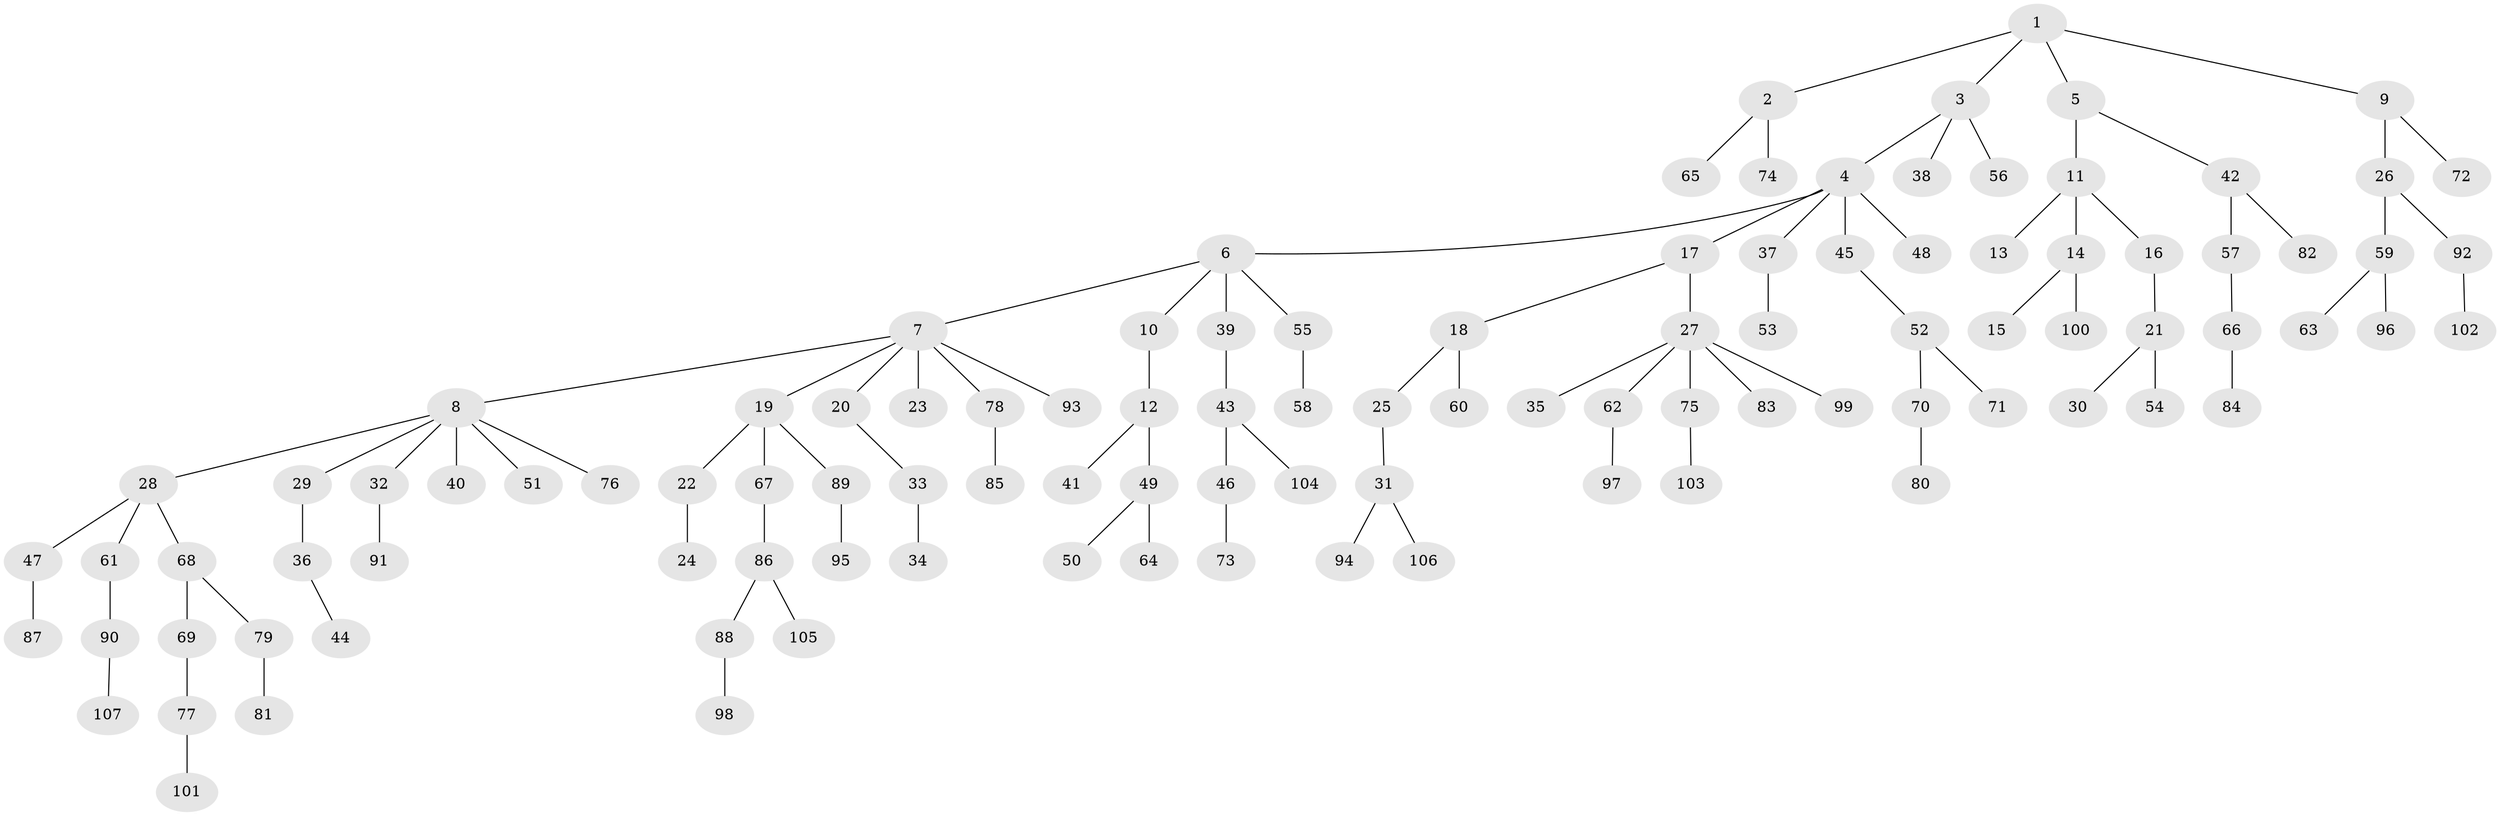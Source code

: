 // Generated by graph-tools (version 1.1) at 2025/50/03/09/25 03:50:22]
// undirected, 107 vertices, 106 edges
graph export_dot {
graph [start="1"]
  node [color=gray90,style=filled];
  1;
  2;
  3;
  4;
  5;
  6;
  7;
  8;
  9;
  10;
  11;
  12;
  13;
  14;
  15;
  16;
  17;
  18;
  19;
  20;
  21;
  22;
  23;
  24;
  25;
  26;
  27;
  28;
  29;
  30;
  31;
  32;
  33;
  34;
  35;
  36;
  37;
  38;
  39;
  40;
  41;
  42;
  43;
  44;
  45;
  46;
  47;
  48;
  49;
  50;
  51;
  52;
  53;
  54;
  55;
  56;
  57;
  58;
  59;
  60;
  61;
  62;
  63;
  64;
  65;
  66;
  67;
  68;
  69;
  70;
  71;
  72;
  73;
  74;
  75;
  76;
  77;
  78;
  79;
  80;
  81;
  82;
  83;
  84;
  85;
  86;
  87;
  88;
  89;
  90;
  91;
  92;
  93;
  94;
  95;
  96;
  97;
  98;
  99;
  100;
  101;
  102;
  103;
  104;
  105;
  106;
  107;
  1 -- 2;
  1 -- 3;
  1 -- 5;
  1 -- 9;
  2 -- 65;
  2 -- 74;
  3 -- 4;
  3 -- 38;
  3 -- 56;
  4 -- 6;
  4 -- 17;
  4 -- 37;
  4 -- 45;
  4 -- 48;
  5 -- 11;
  5 -- 42;
  6 -- 7;
  6 -- 10;
  6 -- 39;
  6 -- 55;
  7 -- 8;
  7 -- 19;
  7 -- 20;
  7 -- 23;
  7 -- 78;
  7 -- 93;
  8 -- 28;
  8 -- 29;
  8 -- 32;
  8 -- 40;
  8 -- 51;
  8 -- 76;
  9 -- 26;
  9 -- 72;
  10 -- 12;
  11 -- 13;
  11 -- 14;
  11 -- 16;
  12 -- 41;
  12 -- 49;
  14 -- 15;
  14 -- 100;
  16 -- 21;
  17 -- 18;
  17 -- 27;
  18 -- 25;
  18 -- 60;
  19 -- 22;
  19 -- 67;
  19 -- 89;
  20 -- 33;
  21 -- 30;
  21 -- 54;
  22 -- 24;
  25 -- 31;
  26 -- 59;
  26 -- 92;
  27 -- 35;
  27 -- 62;
  27 -- 75;
  27 -- 83;
  27 -- 99;
  28 -- 47;
  28 -- 61;
  28 -- 68;
  29 -- 36;
  31 -- 94;
  31 -- 106;
  32 -- 91;
  33 -- 34;
  36 -- 44;
  37 -- 53;
  39 -- 43;
  42 -- 57;
  42 -- 82;
  43 -- 46;
  43 -- 104;
  45 -- 52;
  46 -- 73;
  47 -- 87;
  49 -- 50;
  49 -- 64;
  52 -- 70;
  52 -- 71;
  55 -- 58;
  57 -- 66;
  59 -- 63;
  59 -- 96;
  61 -- 90;
  62 -- 97;
  66 -- 84;
  67 -- 86;
  68 -- 69;
  68 -- 79;
  69 -- 77;
  70 -- 80;
  75 -- 103;
  77 -- 101;
  78 -- 85;
  79 -- 81;
  86 -- 88;
  86 -- 105;
  88 -- 98;
  89 -- 95;
  90 -- 107;
  92 -- 102;
}

